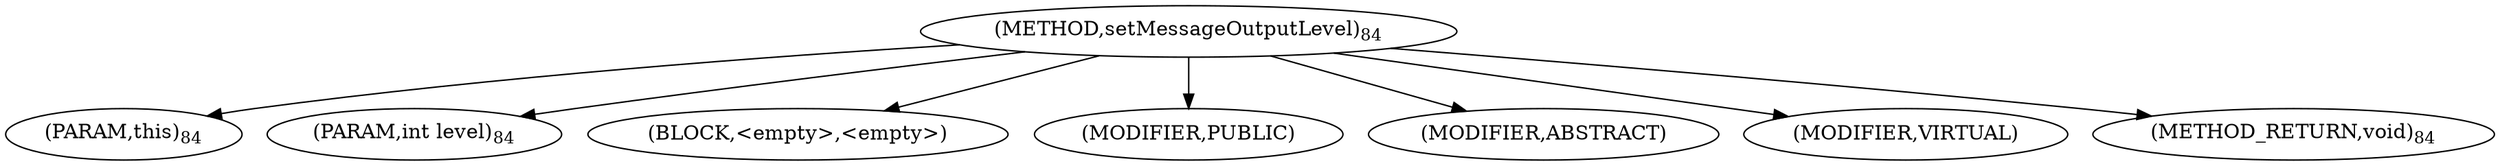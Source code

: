 digraph "setMessageOutputLevel" {  
"9" [label = <(METHOD,setMessageOutputLevel)<SUB>84</SUB>> ]
"10" [label = <(PARAM,this)<SUB>84</SUB>> ]
"11" [label = <(PARAM,int level)<SUB>84</SUB>> ]
"12" [label = <(BLOCK,&lt;empty&gt;,&lt;empty&gt;)> ]
"13" [label = <(MODIFIER,PUBLIC)> ]
"14" [label = <(MODIFIER,ABSTRACT)> ]
"15" [label = <(MODIFIER,VIRTUAL)> ]
"16" [label = <(METHOD_RETURN,void)<SUB>84</SUB>> ]
  "9" -> "10" 
  "9" -> "11" 
  "9" -> "12" 
  "9" -> "13" 
  "9" -> "14" 
  "9" -> "15" 
  "9" -> "16" 
}
